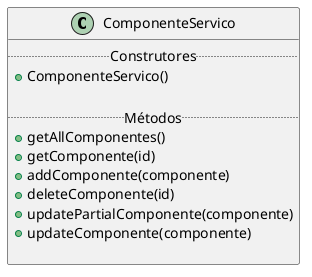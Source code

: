 @startuml
class ComponenteServico {
  .. Construtores ..
    +ComponenteServico()

  .. Métodos ..
    +getAllComponentes()
    +getComponente(id)
    +addComponente(componente)
    +deleteComponente(id)
    +updatePartialComponente(componente)
    +updateComponente(componente)

}
@enduml